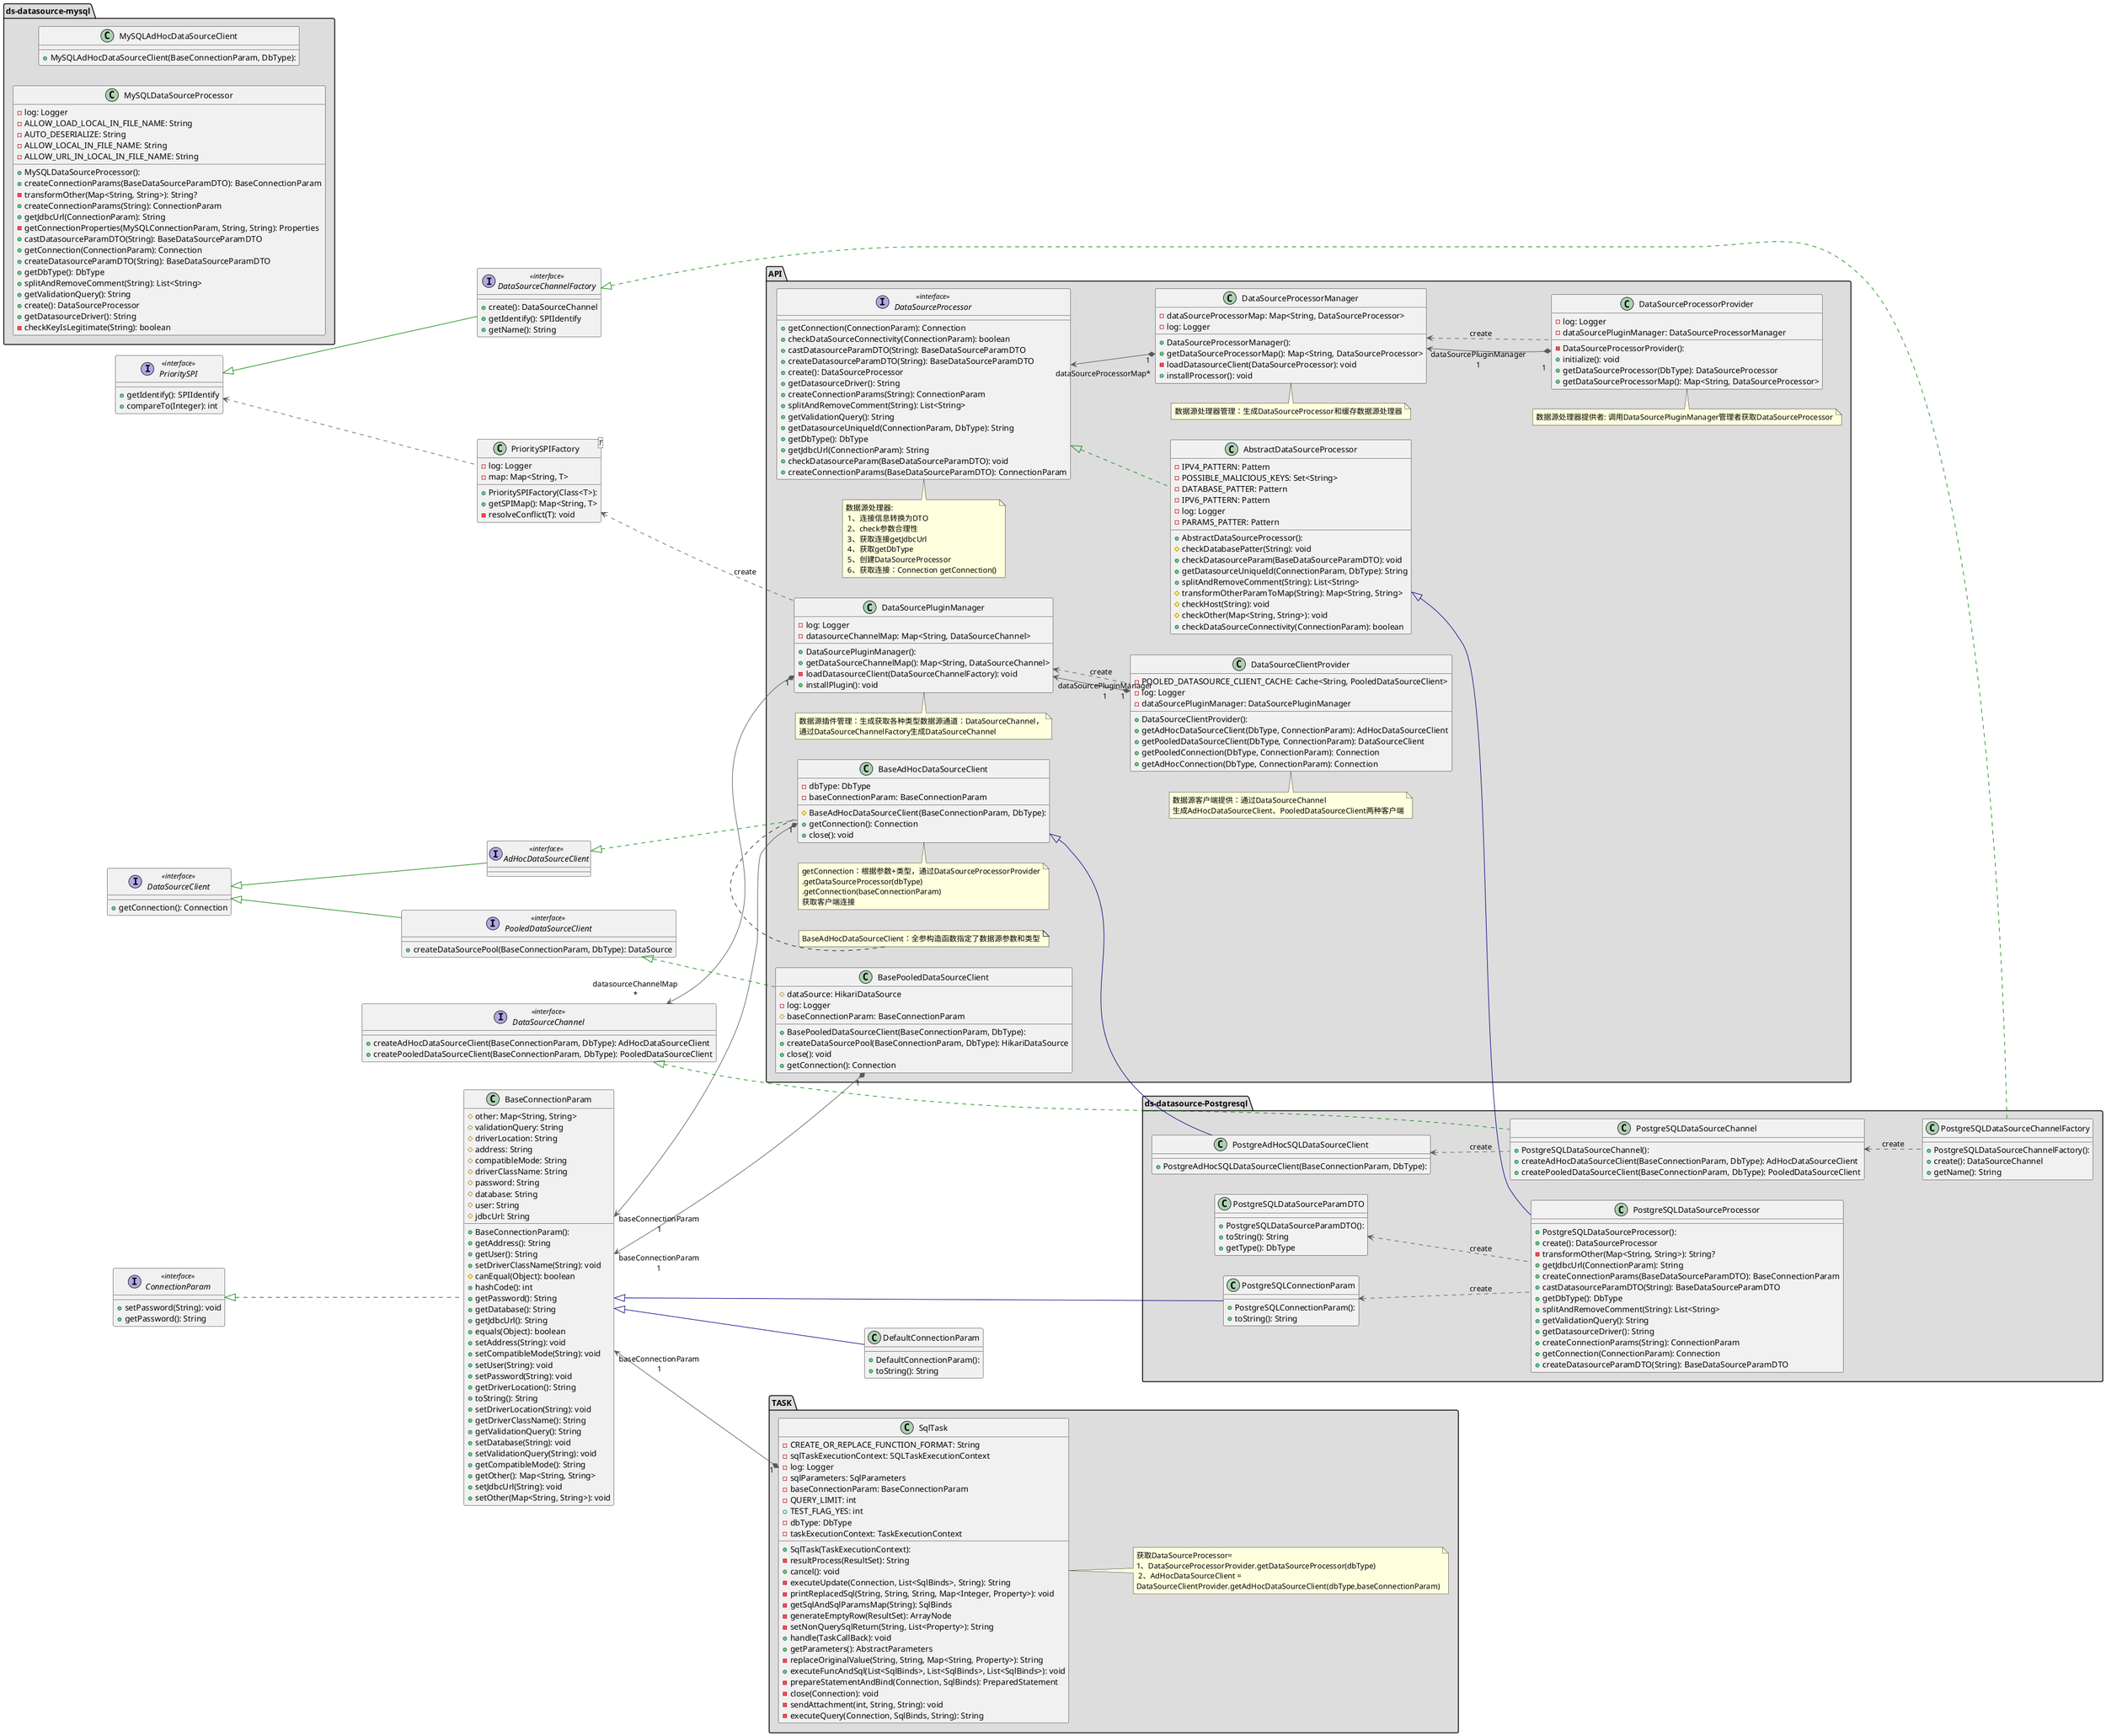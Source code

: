 @startuml

'!theme plain
'top to bottom direction
'skinparam linetype ortho

left to right direction
'package "SPI" #DDDDDD{

    interface PrioritySPI << interface >> {
      + getIdentify(): SPIIdentify
      + compareTo(Integer): int
    }

    class PrioritySPIFactory<T> {
      + PrioritySPIFactory(Class<T>):
      - log: Logger
      - map: Map<String, T>
      + getSPIMap(): Map<String, T>
      - resolveConflict(T): void
    }

    interface DataSourceChannel << interface >> {
      + createAdHocDataSourceClient(BaseConnectionParam, DbType): AdHocDataSourceClient
      + createPooledDataSourceClient(BaseConnectionParam, DbType): PooledDataSourceClient
    }
    interface DataSourceChannelFactory << interface >> {
      + create(): DataSourceChannel
      + getIdentify(): SPIIdentify
      + getName(): String
    }
    interface DataSourceClient << interface >> {
      + getConnection(): Connection
    }
    interface AdHocDataSourceClient << interface >>
    interface PooledDataSourceClient << interface >> {
      + createDataSourcePool(BaseConnectionParam, DbType): DataSource
    }
    interface ConnectionParam << interface >> {
      + setPassword(String): void
      + getPassword(): String
    }
    class BaseConnectionParam {
      + BaseConnectionParam():
      # other: Map<String, String>
      # validationQuery: String
      # driverLocation: String
      # address: String
      # compatibleMode: String
      # driverClassName: String
      # password: String
      # database: String
      # user: String
      # jdbcUrl: String
      + getAddress(): String
      + getUser(): String
      + setDriverClassName(String): void
      # canEqual(Object): boolean
      + hashCode(): int
      + getPassword(): String
      + getDatabase(): String
      + getJdbcUrl(): String
      + equals(Object): boolean
      + setAddress(String): void
      + setCompatibleMode(String): void
      + setUser(String): void
      + setPassword(String): void
      + getDriverLocation(): String
      + toString(): String
      + setDriverLocation(String): void
      + getDriverClassName(): String
      + getValidationQuery(): String
      + setDatabase(String): void
      + setValidationQuery(String): void
      + getCompatibleMode(): String
      + getOther(): Map<String, String>
      + setJdbcUrl(String): void
      + setOther(Map<String, String>): void
    }
    class DefaultConnectionParam {
      + DefaultConnectionParam():
      + toString(): String
    }

'}


package "API" #DDDDDD{

    class BaseAdHocDataSourceClient {
      # BaseAdHocDataSourceClient(BaseConnectionParam, DbType):
      - dbType: DbType
      - baseConnectionParam: BaseConnectionParam
      + getConnection(): Connection
      + close(): void
    }

    class BasePooledDataSourceClient {
      + BasePooledDataSourceClient(BaseConnectionParam, DbType):
      # dataSource: HikariDataSource
      - log: Logger
      # baseConnectionParam: BaseConnectionParam
      + createDataSourcePool(BaseConnectionParam, DbType): HikariDataSource
      + close(): void
      + getConnection(): Connection
    }

    interface DataSourceProcessor << interface >> {
      + getConnection(ConnectionParam): Connection
      + checkDataSourceConnectivity(ConnectionParam): boolean
      + castDatasourceParamDTO(String): BaseDataSourceParamDTO
      + createDatasourceParamDTO(String): BaseDataSourceParamDTO
      + create(): DataSourceProcessor
      + getDatasourceDriver(): String
      + createConnectionParams(String): ConnectionParam
      + splitAndRemoveComment(String): List<String>
      + getValidationQuery(): String
      + getDatasourceUniqueId(ConnectionParam, DbType): String
      + getDbType(): DbType
      + getJdbcUrl(ConnectionParam): String
      + checkDatasourceParam(BaseDataSourceParamDTO): void
      + createConnectionParams(BaseDataSourceParamDTO): ConnectionParam
    }

    class AbstractDataSourceProcessor {
      + AbstractDataSourceProcessor():
      - IPV4_PATTERN: Pattern
      - POSSIBLE_MALICIOUS_KEYS: Set<String>
      - DATABASE_PATTER: Pattern
      - IPV6_PATTERN: Pattern
      - log: Logger
      - PARAMS_PATTER: Pattern
      # checkDatabasePatter(String): void
      + checkDatasourceParam(BaseDataSourceParamDTO): void
      + getDatasourceUniqueId(ConnectionParam, DbType): String
      + splitAndRemoveComment(String): List<String>
      # transformOtherParamToMap(String): Map<String, String>
      # checkHost(String): void
      # checkOther(Map<String, String>): void
      + checkDataSourceConnectivity(ConnectionParam): boolean
    }

    class DataSourceProcessorManager {
      + DataSourceProcessorManager():
      - dataSourceProcessorMap: Map<String, DataSourceProcessor>
      - log: Logger
      + getDataSourceProcessorMap(): Map<String, DataSourceProcessor>
      - loadDatasourceClient(DataSourceProcessor): void
      + installProcessor(): void
    }

    class DataSourceProcessorProvider {
      - DataSourceProcessorProvider():
      - log: Logger
      - dataSourcePluginManager: DataSourceProcessorManager
      + initialize(): void
      + getDataSourceProcessor(DbType): DataSourceProcessor
      + getDataSourceProcessorMap(): Map<String, DataSourceProcessor>
    }


    class DataSourceClientProvider {
      + DataSourceClientProvider():
      - POOLED_DATASOURCE_CLIENT_CACHE: Cache<String, PooledDataSourceClient>
      - log: Logger
      - dataSourcePluginManager: DataSourcePluginManager
      + getAdHocDataSourceClient(DbType, ConnectionParam): AdHocDataSourceClient
      + getPooledDataSourceClient(DbType, ConnectionParam): DataSourceClient
      + getPooledConnection(DbType, ConnectionParam): Connection
      + getAdHocConnection(DbType, ConnectionParam): Connection
    }
    class DataSourcePluginManager {
      + DataSourcePluginManager():
      - log: Logger
      - datasourceChannelMap: Map<String, DataSourceChannel>
      + getDataSourceChannelMap(): Map<String, DataSourceChannel>
      - loadDatasourceClient(DataSourceChannelFactory): void
      + installPlugin(): void
    }

' API 数据源处理器 start
  note top of DataSourceProcessor: 数据源处理器: \n 1、连接信息转换为DTO \n 2、check参数合理性 \n 3、获取连接getJdbcUrl\n 4、获取getDbType\n 5、创建DataSourceProcessor\n 6、获取连接：Connection getConnection()
  note top of DataSourceProcessorManager: 数据源处理器管理：生成DataSourceProcessor和缓存数据源处理器
  note top of DataSourceProcessorProvider: 数据源处理器提供者: 调用DataSourcePluginManager管理者获取DataSourceProcessor
' API 数据源处理器 end

' API 数据源客户端 start
  note top of DataSourcePluginManager: 数据源插件管理：生成获取各种类型数据源通道：DataSourceChannel，\n通过DataSourceChannelFactory生成DataSourceChannel
  note top of DataSourceClientProvider: 数据源客户端提供：通过DataSourceChannel\n生成AdHocDataSourceClient、PooledDataSourceClient两种客户端
' API 数据源客户端 end

  note top of BaseAdHocDataSourceClient: BaseAdHocDataSourceClient：全参构造函数指定了数据源参数和类型
  note top of BaseAdHocDataSourceClient:getConnection：根据参数+类型，通过DataSourceProcessorProvider\n.getDataSourceProcessor(dbType)\n.getConnection(baseConnectionParam)\n获取客户端连接



}


package "ds-datasource-Postgresql" #DDDDDD{
    class PostgreAdHocSQLDataSourceClient {
      + PostgreAdHocSQLDataSourceClient(BaseConnectionParam, DbType):
    }
    class PostgreSQLDataSourceProcessor {
      + PostgreSQLDataSourceProcessor():
      + create(): DataSourceProcessor
      - transformOther(Map<String, String>): String?
      + getJdbcUrl(ConnectionParam): String
      + createConnectionParams(BaseDataSourceParamDTO): BaseConnectionParam
      + castDatasourceParamDTO(String): BaseDataSourceParamDTO
      + getDbType(): DbType
      + splitAndRemoveComment(String): List<String>
      + getValidationQuery(): String
      + getDatasourceDriver(): String
      + createConnectionParams(String): ConnectionParam
      + getConnection(ConnectionParam): Connection
      + createDatasourceParamDTO(String): BaseDataSourceParamDTO
    }

    class PostgreSQLDataSourceChannelFactory {
          + PostgreSQLDataSourceChannelFactory():
          + create(): DataSourceChannel
          + getName(): String
   }

   class PostgreSQLDataSourceChannel {
     + PostgreSQLDataSourceChannel():
     + createAdHocDataSourceClient(BaseConnectionParam, DbType): AdHocDataSourceClient
     + createPooledDataSourceClient(BaseConnectionParam, DbType): PooledDataSourceClient
   }

   class PostgreSQLDataSourceParamDTO {
     + PostgreSQLDataSourceParamDTO():
     + toString(): String
     + getType(): DbType
   }

   class PostgreSQLConnectionParam {
     + PostgreSQLConnectionParam():
     + toString(): String
   }


}


package "ds-datasource-mysql" #DDDDDD{

    class MySQLAdHocDataSourceClient {
      + MySQLAdHocDataSourceClient(BaseConnectionParam, DbType):
    }
    class MySQLDataSourceProcessor {
      + MySQLDataSourceProcessor():
      - log: Logger
      - ALLOW_LOAD_LOCAL_IN_FILE_NAME: String
      - AUTO_DESERIALIZE: String
      - ALLOW_LOCAL_IN_FILE_NAME: String
      - ALLOW_URL_IN_LOCAL_IN_FILE_NAME: String
      + createConnectionParams(BaseDataSourceParamDTO): BaseConnectionParam
      - transformOther(Map<String, String>): String?
      + createConnectionParams(String): ConnectionParam
      + getJdbcUrl(ConnectionParam): String
      - getConnectionProperties(MySQLConnectionParam, String, String): Properties
      + castDatasourceParamDTO(String): BaseDataSourceParamDTO
      + getConnection(ConnectionParam): Connection
      + createDatasourceParamDTO(String): BaseDataSourceParamDTO
      + getDbType(): DbType
      + splitAndRemoveComment(String): List<String>
      + getValidationQuery(): String
      + create(): DataSourceProcessor
      + getDatasourceDriver(): String
      - checkKeyIsLegitimate(String): boolean
    }
}

package "TASK" #DDDDDD {
    class SqlTask {
      + SqlTask(TaskExecutionContext):
      - CREATE_OR_REPLACE_FUNCTION_FORMAT: String
      - sqlTaskExecutionContext: SQLTaskExecutionContext
      - log: Logger
      - sqlParameters: SqlParameters
      - baseConnectionParam: BaseConnectionParam
      - QUERY_LIMIT: int
      + TEST_FLAG_YES: int
      - dbType: DbType
      - taskExecutionContext: TaskExecutionContext
      - resultProcess(ResultSet): String
      + cancel(): void
      - executeUpdate(Connection, List<SqlBinds>, String): String
      - printReplacedSql(String, String, String, Map<Integer, Property>): void
      - getSqlAndSqlParamsMap(String): SqlBinds
      - generateEmptyRow(ResultSet): ArrayNode
      - setNonQuerySqlReturn(String, List<Property>): String
      + handle(TaskCallBack): void
      + getParameters(): AbstractParameters
      - replaceOriginalValue(String, String, Map<String, Property>): String
      + executeFuncAndSql(List<SqlBinds>, List<SqlBinds>, List<SqlBinds>): void
      - prepareStatementAndBind(Connection, SqlBinds): PreparedStatement
      - close(Connection): void
      - sendAttachment(int, String, String): void
      - executeQuery(Connection, SqlBinds, String): String
    }
    note right of SqlTask:获取DataSourceProcessor=\n1、DataSourceProcessorProvider.getDataSourceProcessor(dbType)\n 2、AdHocDataSourceClient = \nDataSourceClientProvider.getAdHocDataSourceClient(dbType,baseConnectionParam)
}


DataSourceProcessor                                                             ^-[#008200,dashed]-                     AbstractDataSourceProcessor
DataSourceProcessor                 "dataSourceProcessorMap*"                   <-[#595959,plain]-* "1"                 DataSourceProcessorManager
AbstractDataSourceProcessor                                                     ^-[#000082,plain]-                      PostgreSQLDataSourceProcessor
DataSourceProcessorManager          "dataSourcePluginManager\n1"                <-[#595959,plain]-* "\n1"               DataSourceProcessorProvider
DataSourceProcessorManager                                                      <-[#595959,dashed]-                     DataSourceProcessorProvider : "«create»"


DataSourceClient                                                                ^-[#008200,plain]-                      AdHocDataSourceClient
DataSourceClient                                                                ^-[#008200,plain]-                      PooledDataSourceClient
AdHocDataSourceClient                                                           ^-[#008200,dashed]-                     BaseAdHocDataSourceClient
PooledDataSourceClient                                                          ^-[#008200,dashed]-                     BasePooledDataSourceClient
BaseConnectionParam             "baseConnectionParam\n1"                        <-[#595959,plain]-* "1"                 BasePooledDataSourceClient
BaseConnectionParam             "baseConnectionParam\n1"                        <-[#595959,plain]-* "1"                 BaseAdHocDataSourceClient
ConnectionParam                                                                 ^-[#008200,dashed]-                     BaseConnectionParam
BaseConnectionParam                                                             ^-[#000082,plain]-                      DefaultConnectionParam

PrioritySPI                                                                     <-[#595959,dashed]-                     PrioritySPIFactory
PrioritySPI                                                                     ^-[#008200,plain]-                      DataSourceChannelFactory
DataSourceChannel               "datasourceChannelMap\n*"                       <-[#595959,plain]-* "1"                 DataSourcePluginManager
PrioritySPIFactory                                                              <-[#595959,dashed]-                     DataSourcePluginManager            : "«create»"
DataSourcePluginManager                                                         <-[#595959,dashed]-                     DataSourceClientProvider           : "«create»"
DataSourcePluginManager        "dataSourcePluginManager\n1"                     <-[#595959,plain]-* "1"                 DataSourceClientProvider

'POSTGRESQL
DataSourceChannel                                                               ^-[#008200,dashed]-                     PostgreSQLDataSourceChannel
PostgreAdHocSQLDataSourceClient                                                 <-[#595959,dashed]-                     PostgreSQLDataSourceChannel         : "«create»"
PostgreSQLDataSourceChannel                                                     <-[#595959,dashed]-                     PostgreSQLDataSourceChannelFactory  : "«create»"
PostgreSQLDataSourceParamDTO                                                    <-[#595959,dashed]-                     PostgreSQLDataSourceProcessor       : "«create»"
BaseConnectionParam                                                             ^-[#000082,plain]-                      PostgreSQLConnectionParam
PostgreSQLConnectionParam                                                       <-[#595959,dashed]-                     PostgreSQLDataSourceProcessor       : "«create»"
BaseAdHocDataSourceClient                                                       ^-[#000082,plain]-                      PostgreAdHocSQLDataSourceClient
DataSourceChannelFactory                                                        ^-[#008200,dashed]-                     PostgreSQLDataSourceChannelFactory
'POSTGRESQL

'MYSQL
'AbstractDataSourceProcessor                                                     ^-[#000082,plain]-                      MySQLDataSourceProcessor
'BaseAdHocDataSourceClient                                                       ^-[#000082,plain]-                      MySQLAdHocDataSourceClient
'MYSQL

'SQL-TASK
BaseConnectionParam "baseConnectionParam\n1"<-[#595959,plain]-* "1" SqlTask
'SQL-TASK




@enduml
